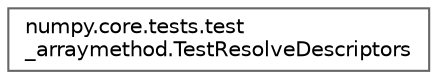 digraph "Graphical Class Hierarchy"
{
 // LATEX_PDF_SIZE
  bgcolor="transparent";
  edge [fontname=Helvetica,fontsize=10,labelfontname=Helvetica,labelfontsize=10];
  node [fontname=Helvetica,fontsize=10,shape=box,height=0.2,width=0.4];
  rankdir="LR";
  Node0 [id="Node000000",label="numpy.core.tests.test\l_arraymethod.TestResolveDescriptors",height=0.2,width=0.4,color="grey40", fillcolor="white", style="filled",URL="$dd/df7/classnumpy_1_1core_1_1tests_1_1test__arraymethod_1_1TestResolveDescriptors.html",tooltip=" "];
}
